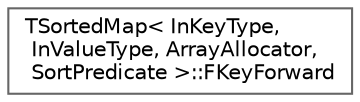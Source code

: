 digraph "Graphical Class Hierarchy"
{
 // INTERACTIVE_SVG=YES
 // LATEX_PDF_SIZE
  bgcolor="transparent";
  edge [fontname=Helvetica,fontsize=10,labelfontname=Helvetica,labelfontsize=10];
  node [fontname=Helvetica,fontsize=10,shape=box,height=0.2,width=0.4];
  rankdir="LR";
  Node0 [id="Node000000",label="TSortedMap\< InKeyType,\l InValueType, ArrayAllocator,\l SortPredicate \>::FKeyForward",height=0.2,width=0.4,color="grey40", fillcolor="white", style="filled",URL="$da/d87/structTSortedMap_1_1FKeyForward.html",tooltip="Forwards sorting into Key of pair."];
}
